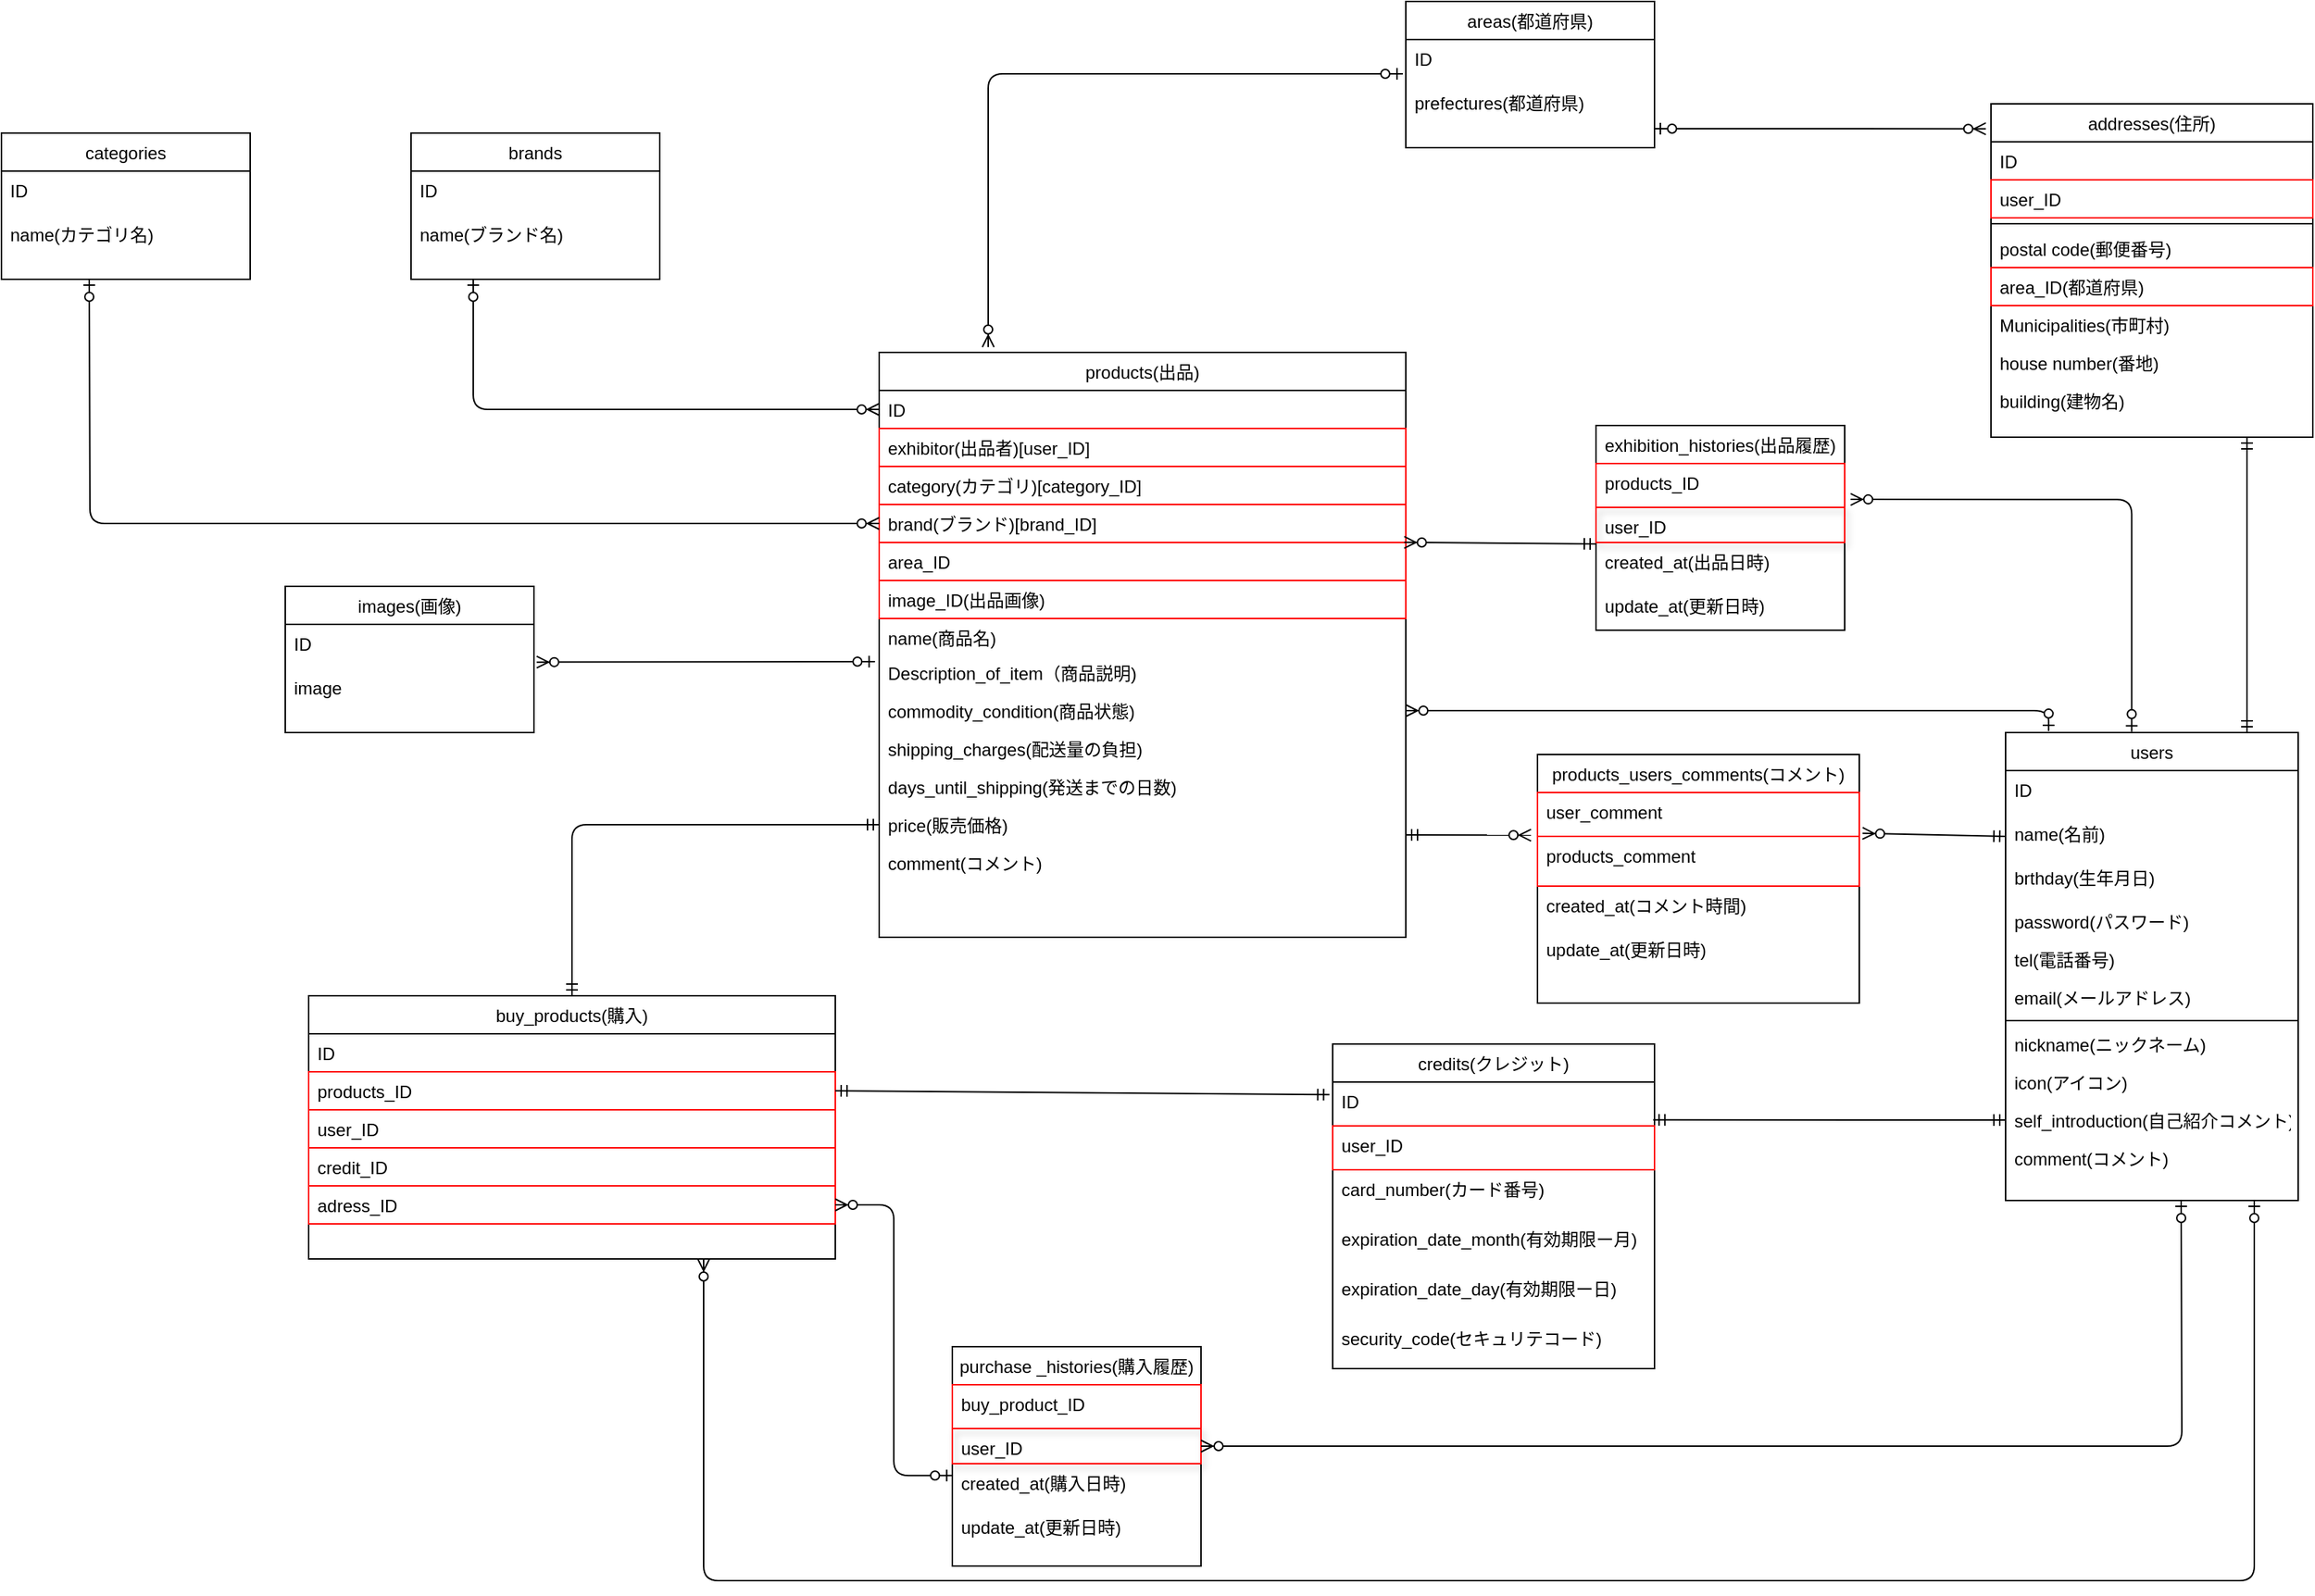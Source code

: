 <mxfile version="13.1.3">
    <diagram id="6hGFLwfOUW9BJ-s0fimq" name="Page-1">
        <mxGraphModel dx="728" dy="439" grid="1" gridSize="10" guides="1" tooltips="1" connect="1" arrows="1" fold="1" page="1" pageScale="1" pageWidth="827" pageHeight="1169" math="0" shadow="0">
            <root>
                <mxCell id="0"/>
                <mxCell id="1" parent="0"/>
                <mxCell id="234" value="products(出品)" style="swimlane;fontStyle=0;align=center;verticalAlign=top;childLayout=stackLayout;horizontal=1;startSize=26;horizontalStack=0;resizeParent=1;resizeLast=0;collapsible=1;marginBottom=0;rounded=0;shadow=0;strokeWidth=1;" parent="1" vertex="1">
                    <mxGeometry x="650" y="310" width="360" height="400" as="geometry">
                        <mxRectangle x="280" y="280" width="160" height="26" as="alternateBounds"/>
                    </mxGeometry>
                </mxCell>
                <mxCell id="235" value="ID" style="text;align=left;verticalAlign=top;spacingLeft=4;spacingRight=4;overflow=hidden;rotatable=0;points=[[0,0.5],[1,0.5]];portConstraint=eastwest;rounded=0;shadow=0;html=0;" parent="234" vertex="1">
                    <mxGeometry y="26" width="360" height="26" as="geometry"/>
                </mxCell>
                <mxCell id="239" value="exhibitor(出品者)[user_ID]" style="text;align=left;verticalAlign=top;spacingLeft=4;spacingRight=4;overflow=hidden;rotatable=0;points=[[0,0.5],[1,0.5]];portConstraint=eastwest;strokeColor=#FF0000;" parent="234" vertex="1">
                    <mxGeometry y="52" width="360" height="26" as="geometry"/>
                </mxCell>
                <mxCell id="242" value="category(カテゴリ)[category_ID]" style="text;align=left;verticalAlign=top;spacingLeft=4;spacingRight=4;overflow=hidden;rotatable=0;points=[[0,0.5],[1,0.5]];portConstraint=eastwest;rounded=0;shadow=0;html=0;strokeColor=#FF0000;" parent="234" vertex="1">
                    <mxGeometry y="78" width="360" height="26" as="geometry"/>
                </mxCell>
                <mxCell id="261" value="brand(ブランド)[brand_ID]" style="text;align=left;verticalAlign=top;spacingLeft=4;spacingRight=4;overflow=hidden;rotatable=0;points=[[0,0.5],[1,0.5]];portConstraint=eastwest;rounded=0;shadow=0;html=0;strokeColor=#FF0000;" parent="234" vertex="1">
                    <mxGeometry y="104" width="360" height="26" as="geometry"/>
                </mxCell>
                <mxCell id="268" value="area_ID" style="text;align=left;verticalAlign=top;spacingLeft=4;spacingRight=4;overflow=hidden;rotatable=0;points=[[0,0.5],[1,0.5]];portConstraint=eastwest;rounded=0;shadow=0;html=0;strokeColor=#FF0000;" parent="234" vertex="1">
                    <mxGeometry y="130" width="360" height="26" as="geometry"/>
                </mxCell>
                <mxCell id="456" value="image_ID(出品画像)" style="text;align=left;verticalAlign=top;spacingLeft=4;spacingRight=4;overflow=hidden;rotatable=0;points=[[0,0.5],[1,0.5]];portConstraint=eastwest;rounded=0;shadow=0;html=0;strokeColor=#FF0000;" vertex="1" parent="234">
                    <mxGeometry y="156" width="360" height="26" as="geometry"/>
                </mxCell>
                <mxCell id="262" value="name(商品名)" style="text;align=left;verticalAlign=top;spacingLeft=4;spacingRight=4;overflow=hidden;rotatable=0;points=[[0,0.5],[1,0.5]];portConstraint=eastwest;rounded=0;shadow=0;html=0;" parent="234" vertex="1">
                    <mxGeometry y="182" width="360" height="24" as="geometry"/>
                </mxCell>
                <mxCell id="263" value="Description_of_item（商品説明)" style="text;align=left;verticalAlign=top;spacingLeft=4;spacingRight=4;overflow=hidden;rotatable=0;points=[[0,0.5],[1,0.5]];portConstraint=eastwest;rounded=0;shadow=0;html=0;" parent="234" vertex="1">
                    <mxGeometry y="206" width="360" height="26" as="geometry"/>
                </mxCell>
                <mxCell id="264" value="commodity_condition(商品状態)" style="text;align=left;verticalAlign=top;spacingLeft=4;spacingRight=4;overflow=hidden;rotatable=0;points=[[0,0.5],[1,0.5]];portConstraint=eastwest;rounded=0;shadow=0;html=0;" parent="234" vertex="1">
                    <mxGeometry y="232" width="360" height="26" as="geometry"/>
                </mxCell>
                <mxCell id="265" value="shipping_charges(配送量の負担)" style="text;align=left;verticalAlign=top;spacingLeft=4;spacingRight=4;overflow=hidden;rotatable=0;points=[[0,0.5],[1,0.5]];portConstraint=eastwest;rounded=0;shadow=0;html=0;" parent="234" vertex="1">
                    <mxGeometry y="258" width="360" height="26" as="geometry"/>
                </mxCell>
                <mxCell id="269" value="days_until_shipping(発送までの日数)" style="text;align=left;verticalAlign=top;spacingLeft=4;spacingRight=4;overflow=hidden;rotatable=0;points=[[0,0.5],[1,0.5]];portConstraint=eastwest;rounded=0;shadow=0;html=0;" parent="234" vertex="1">
                    <mxGeometry y="284" width="360" height="26" as="geometry"/>
                </mxCell>
                <mxCell id="270" value="price(販売価格)" style="text;align=left;verticalAlign=top;spacingLeft=4;spacingRight=4;overflow=hidden;rotatable=0;points=[[0,0.5],[1,0.5]];portConstraint=eastwest;rounded=0;shadow=0;html=0;" parent="234" vertex="1">
                    <mxGeometry y="310" width="360" height="26" as="geometry"/>
                </mxCell>
                <mxCell id="441" value="comment(コメント)" style="text;align=left;verticalAlign=top;spacingLeft=4;spacingRight=4;overflow=hidden;rotatable=0;points=[[0,0.5],[1,0.5]];portConstraint=eastwest;rounded=0;shadow=0;html=0;" parent="234" vertex="1">
                    <mxGeometry y="336" width="360" height="26" as="geometry"/>
                </mxCell>
                <mxCell id="98" value="addresses(住所)" style="swimlane;fontStyle=0;align=center;verticalAlign=top;childLayout=stackLayout;horizontal=1;startSize=26;horizontalStack=0;resizeParent=1;resizeLast=0;collapsible=1;marginBottom=0;rounded=0;shadow=0;strokeWidth=1;" parent="1" vertex="1">
                    <mxGeometry x="1410" y="140" width="220" height="228" as="geometry">
                        <mxRectangle x="550" y="140" width="160" height="26" as="alternateBounds"/>
                    </mxGeometry>
                </mxCell>
                <mxCell id="193" value="ID" style="text;align=left;verticalAlign=top;spacingLeft=4;spacingRight=4;overflow=hidden;rotatable=0;points=[[0,0.5],[1,0.5]];portConstraint=eastwest;rounded=0;shadow=0;html=0;" parent="98" vertex="1">
                    <mxGeometry y="26" width="220" height="26" as="geometry"/>
                </mxCell>
                <mxCell id="129" value="user_ID" style="text;align=left;verticalAlign=top;spacingLeft=4;spacingRight=4;overflow=hidden;rotatable=0;points=[[0,0.5],[1,0.5]];portConstraint=eastwest;rounded=0;shadow=0;html=0;strokeColor=#FF0000;" parent="98" vertex="1">
                    <mxGeometry y="52" width="220" height="26" as="geometry"/>
                </mxCell>
                <mxCell id="104" value="" style="line;html=1;strokeWidth=1;align=left;verticalAlign=middle;spacingTop=-1;spacingLeft=3;spacingRight=3;rotatable=0;labelPosition=right;points=[];portConstraint=eastwest;" parent="98" vertex="1">
                    <mxGeometry y="78" width="220" height="8" as="geometry"/>
                </mxCell>
                <mxCell id="105" value="postal code(郵便番号)" style="text;align=left;verticalAlign=top;spacingLeft=4;spacingRight=4;overflow=hidden;rotatable=0;points=[[0,0.5],[1,0.5]];portConstraint=eastwest;" parent="98" vertex="1">
                    <mxGeometry y="86" width="220" height="26" as="geometry"/>
                </mxCell>
                <mxCell id="106" value="area_ID(都道府県)" style="text;align=left;verticalAlign=top;spacingLeft=4;spacingRight=4;overflow=hidden;rotatable=0;points=[[0,0.5],[1,0.5]];portConstraint=eastwest;strokeColor=#FF0000;" parent="98" vertex="1">
                    <mxGeometry y="112" width="220" height="26" as="geometry"/>
                </mxCell>
                <mxCell id="130" value="Municipalities(市町村)" style="text;align=left;verticalAlign=top;spacingLeft=4;spacingRight=4;overflow=hidden;rotatable=0;points=[[0,0.5],[1,0.5]];portConstraint=eastwest;" parent="98" vertex="1">
                    <mxGeometry y="138" width="220" height="26" as="geometry"/>
                </mxCell>
                <mxCell id="103" value="house number(番地)" style="text;align=left;verticalAlign=top;spacingLeft=4;spacingRight=4;overflow=hidden;rotatable=0;points=[[0,0.5],[1,0.5]];portConstraint=eastwest;rounded=0;shadow=0;html=0;" parent="98" vertex="1">
                    <mxGeometry y="164" width="220" height="26" as="geometry"/>
                </mxCell>
                <mxCell id="132" value="building(建物名)" style="text;align=left;verticalAlign=top;spacingLeft=4;spacingRight=4;overflow=hidden;rotatable=0;points=[[0,0.5],[1,0.5]];portConstraint=eastwest;rounded=0;shadow=0;html=0;" parent="98" vertex="1">
                    <mxGeometry y="190" width="220" height="26" as="geometry"/>
                </mxCell>
                <mxCell id="111" value="users" style="swimlane;fontStyle=0;align=center;verticalAlign=top;childLayout=stackLayout;horizontal=1;startSize=26;horizontalStack=0;resizeParent=1;resizeLast=0;collapsible=1;marginBottom=0;rounded=0;shadow=0;strokeWidth=1;" parent="1" vertex="1">
                    <mxGeometry x="1420" y="570" width="200" height="320" as="geometry">
                        <mxRectangle x="340" y="380" width="170" height="26" as="alternateBounds"/>
                    </mxGeometry>
                </mxCell>
                <mxCell id="128" value="ID" style="text;align=left;verticalAlign=top;spacingLeft=4;spacingRight=4;overflow=hidden;rotatable=0;points=[[0,0.5],[1,0.5]];portConstraint=eastwest;" parent="111" vertex="1">
                    <mxGeometry y="26" width="200" height="30" as="geometry"/>
                </mxCell>
                <mxCell id="123" value="name(名前)" style="text;align=left;verticalAlign=top;spacingLeft=4;spacingRight=4;overflow=hidden;rotatable=0;points=[[0,0.5],[1,0.5]];portConstraint=eastwest;" parent="111" vertex="1">
                    <mxGeometry y="56" width="200" height="30" as="geometry"/>
                </mxCell>
                <mxCell id="124" value="brthday(生年月日)" style="text;align=left;verticalAlign=top;spacingLeft=4;spacingRight=4;overflow=hidden;rotatable=0;points=[[0,0.5],[1,0.5]];portConstraint=eastwest;" parent="111" vertex="1">
                    <mxGeometry y="86" width="200" height="30" as="geometry"/>
                </mxCell>
                <mxCell id="122" value="password(パスワード)" style="text;align=left;verticalAlign=top;spacingLeft=4;spacingRight=4;overflow=hidden;rotatable=0;points=[[0,0.5],[1,0.5]];portConstraint=eastwest;" parent="111" vertex="1">
                    <mxGeometry y="116" width="200" height="26" as="geometry"/>
                </mxCell>
                <mxCell id="197" value="tel(電話番号)" style="text;align=left;verticalAlign=top;spacingLeft=4;spacingRight=4;overflow=hidden;rotatable=0;points=[[0,0.5],[1,0.5]];portConstraint=eastwest;" parent="111" vertex="1">
                    <mxGeometry y="142" width="200" height="26" as="geometry"/>
                </mxCell>
                <mxCell id="198" value="email(メールアドレス)" style="text;align=left;verticalAlign=top;spacingLeft=4;spacingRight=4;overflow=hidden;rotatable=0;points=[[0,0.5],[1,0.5]];portConstraint=eastwest;" parent="111" vertex="1">
                    <mxGeometry y="168" width="200" height="26" as="geometry"/>
                </mxCell>
                <mxCell id="113" value="" style="line;html=1;strokeWidth=1;align=left;verticalAlign=middle;spacingTop=-1;spacingLeft=3;spacingRight=3;rotatable=0;labelPosition=right;points=[];portConstraint=eastwest;" parent="111" vertex="1">
                    <mxGeometry y="194" width="200" height="6" as="geometry"/>
                </mxCell>
                <mxCell id="112" value="nickname(ニックネーム)" style="text;align=left;verticalAlign=top;spacingLeft=4;spacingRight=4;overflow=hidden;rotatable=0;points=[[0,0.5],[1,0.5]];portConstraint=eastwest;" parent="111" vertex="1">
                    <mxGeometry y="200" width="200" height="26" as="geometry"/>
                </mxCell>
                <mxCell id="195" value="icon(アイコン)" style="text;align=left;verticalAlign=top;spacingLeft=4;spacingRight=4;overflow=hidden;rotatable=0;points=[[0,0.5],[1,0.5]];portConstraint=eastwest;" parent="111" vertex="1">
                    <mxGeometry y="226" width="200" height="26" as="geometry"/>
                </mxCell>
                <mxCell id="214" value="self_introduction(自己紹介コメント)" style="text;align=left;verticalAlign=top;spacingLeft=4;spacingRight=4;overflow=hidden;rotatable=0;points=[[0,0.5],[1,0.5]];portConstraint=eastwest;" parent="111" vertex="1">
                    <mxGeometry y="252" width="200" height="26" as="geometry"/>
                </mxCell>
                <mxCell id="442" value="comment(コメント)" style="text;align=left;verticalAlign=top;spacingLeft=4;spacingRight=4;overflow=hidden;rotatable=0;points=[[0,0.5],[1,0.5]];portConstraint=eastwest;" parent="111" vertex="1">
                    <mxGeometry y="278" width="200" height="26" as="geometry"/>
                </mxCell>
                <mxCell id="300" value="products_users_comments(コメント)" style="swimlane;fontStyle=0;align=center;verticalAlign=top;childLayout=stackLayout;horizontal=1;startSize=26;horizontalStack=0;resizeParent=1;resizeLast=0;collapsible=1;marginBottom=0;rounded=0;shadow=0;strokeWidth=1;" parent="1" vertex="1">
                    <mxGeometry x="1100" y="585" width="220" height="170" as="geometry">
                        <mxRectangle x="340" y="380" width="170" height="26" as="alternateBounds"/>
                    </mxGeometry>
                </mxCell>
                <mxCell id="303" value="user_comment" style="text;align=left;verticalAlign=top;spacingLeft=4;spacingRight=4;overflow=hidden;rotatable=0;points=[[0,0.5],[1,0.5]];portConstraint=eastwest;strokeColor=#FF0000;" parent="300" vertex="1">
                    <mxGeometry y="26" width="220" height="30" as="geometry"/>
                </mxCell>
                <mxCell id="302" value="products_comment" style="text;align=left;verticalAlign=top;spacingLeft=4;spacingRight=4;overflow=hidden;rotatable=0;points=[[0,0.5],[1,0.5]];portConstraint=eastwest;strokeColor=#FF0000;" parent="300" vertex="1">
                    <mxGeometry y="56" width="220" height="34" as="geometry"/>
                </mxCell>
                <mxCell id="447" value="created_at(コメント時間)" style="text;align=left;verticalAlign=top;spacingLeft=4;spacingRight=4;overflow=hidden;rotatable=0;points=[[0,0.5],[1,0.5]];portConstraint=eastwest;" parent="300" vertex="1">
                    <mxGeometry y="90" width="220" height="30" as="geometry"/>
                </mxCell>
                <mxCell id="448" value="update_at(更新日時)" style="text;align=left;verticalAlign=top;spacingLeft=4;spacingRight=4;overflow=hidden;rotatable=0;points=[[0,0.5],[1,0.5]];portConstraint=eastwest;" parent="300" vertex="1">
                    <mxGeometry y="120" width="220" height="30" as="geometry"/>
                </mxCell>
                <mxCell id="329" value="" style="fontSize=12;html=1;endArrow=ERzeroToMany;startArrow=ERmandOne;exitX=0;exitY=0.5;exitDx=0;exitDy=0;entryX=1.01;entryY=-0.061;entryDx=0;entryDy=0;entryPerimeter=0;" parent="1" source="123" target="302" edge="1">
                    <mxGeometry width="100" height="100" relative="1" as="geometry">
                        <mxPoint x="1290" y="730" as="sourcePoint"/>
                        <mxPoint x="1300" y="750" as="targetPoint"/>
                    </mxGeometry>
                </mxCell>
                <mxCell id="332" value="" style="fontSize=12;html=1;endArrow=ERmandOne;startArrow=ERmandOne;entryX=0.5;entryY=0;entryDx=0;entryDy=0;exitX=0.5;exitY=1;exitDx=0;exitDy=0;" parent="1" edge="1">
                    <mxGeometry width="100" height="100" relative="1" as="geometry">
                        <mxPoint x="1585" y="368" as="sourcePoint"/>
                        <mxPoint x="1585" y="570" as="targetPoint"/>
                    </mxGeometry>
                </mxCell>
                <mxCell id="333" value="credits(クレジット)" style="swimlane;fontStyle=0;align=center;verticalAlign=top;childLayout=stackLayout;horizontal=1;startSize=26;horizontalStack=0;resizeParent=1;resizeLast=0;collapsible=1;marginBottom=0;rounded=0;shadow=0;strokeWidth=1;" parent="1" vertex="1">
                    <mxGeometry x="960" y="783" width="220" height="222" as="geometry">
                        <mxRectangle x="340" y="380" width="170" height="26" as="alternateBounds"/>
                    </mxGeometry>
                </mxCell>
                <mxCell id="334" value="ID" style="text;align=left;verticalAlign=top;spacingLeft=4;spacingRight=4;overflow=hidden;rotatable=0;points=[[0,0.5],[1,0.5]];portConstraint=eastwest;" parent="333" vertex="1">
                    <mxGeometry y="26" width="220" height="30" as="geometry"/>
                </mxCell>
                <mxCell id="336" value="user_ID" style="text;align=left;verticalAlign=top;spacingLeft=4;spacingRight=4;overflow=hidden;rotatable=0;points=[[0,0.5],[1,0.5]];portConstraint=eastwest;strokeColor=#FF0000;" parent="333" vertex="1">
                    <mxGeometry y="56" width="220" height="30" as="geometry"/>
                </mxCell>
                <mxCell id="335" value="card_number(カード番号)" style="text;align=left;verticalAlign=top;spacingLeft=4;spacingRight=4;overflow=hidden;rotatable=0;points=[[0,0.5],[1,0.5]];portConstraint=eastwest;" parent="333" vertex="1">
                    <mxGeometry y="86" width="220" height="34" as="geometry"/>
                </mxCell>
                <mxCell id="341" value="expiration_date_month(有効期限ー月)" style="text;align=left;verticalAlign=top;spacingLeft=4;spacingRight=4;overflow=hidden;rotatable=0;points=[[0,0.5],[1,0.5]];portConstraint=eastwest;" parent="333" vertex="1">
                    <mxGeometry y="120" width="220" height="34" as="geometry"/>
                </mxCell>
                <mxCell id="342" value="expiration_date_day(有効期限ー日)" style="text;align=left;verticalAlign=top;spacingLeft=4;spacingRight=4;overflow=hidden;rotatable=0;points=[[0,0.5],[1,0.5]];portConstraint=eastwest;" parent="333" vertex="1">
                    <mxGeometry y="154" width="220" height="34" as="geometry"/>
                </mxCell>
                <mxCell id="343" value="security_code(セキュリテコード)" style="text;align=left;verticalAlign=top;spacingLeft=4;spacingRight=4;overflow=hidden;rotatable=0;points=[[0,0.5],[1,0.5]];portConstraint=eastwest;" parent="333" vertex="1">
                    <mxGeometry y="188" width="220" height="34" as="geometry"/>
                </mxCell>
                <mxCell id="345" value="" style="fontSize=12;html=1;endArrow=ERmandOne;startArrow=ERmandOne;exitX=0.996;exitY=-0.137;exitDx=0;exitDy=0;exitPerimeter=0;entryX=0;entryY=0.5;entryDx=0;entryDy=0;" parent="1" source="336" target="214" edge="1">
                    <mxGeometry width="100" height="100" relative="1" as="geometry">
                        <mxPoint x="1200" y="860" as="sourcePoint"/>
                        <mxPoint x="1370" y="880" as="targetPoint"/>
                    </mxGeometry>
                </mxCell>
                <mxCell id="354" value="brands" style="swimlane;fontStyle=0;align=center;verticalAlign=top;childLayout=stackLayout;horizontal=1;startSize=26;horizontalStack=0;resizeParent=1;resizeLast=0;collapsible=1;marginBottom=0;rounded=0;shadow=0;strokeWidth=1;" parent="1" vertex="1">
                    <mxGeometry x="330" y="160" width="170" height="100" as="geometry">
                        <mxRectangle x="340" y="380" width="170" height="26" as="alternateBounds"/>
                    </mxGeometry>
                </mxCell>
                <mxCell id="355" value="ID" style="text;align=left;verticalAlign=top;spacingLeft=4;spacingRight=4;overflow=hidden;rotatable=0;points=[[0,0.5],[1,0.5]];portConstraint=eastwest;" parent="354" vertex="1">
                    <mxGeometry y="26" width="170" height="30" as="geometry"/>
                </mxCell>
                <mxCell id="359" value="name(ブランド名)" style="text;align=left;verticalAlign=top;spacingLeft=4;spacingRight=4;overflow=hidden;rotatable=0;points=[[0,0.5],[1,0.5]];portConstraint=eastwest;" parent="354" vertex="1">
                    <mxGeometry y="56" width="170" height="30" as="geometry"/>
                </mxCell>
                <mxCell id="361" value="categories" style="swimlane;fontStyle=0;align=center;verticalAlign=top;childLayout=stackLayout;horizontal=1;startSize=26;horizontalStack=0;resizeParent=1;resizeLast=0;collapsible=1;marginBottom=0;rounded=0;shadow=0;strokeWidth=1;" parent="1" vertex="1">
                    <mxGeometry x="50" y="160" width="170" height="100" as="geometry">
                        <mxRectangle x="340" y="380" width="170" height="26" as="alternateBounds"/>
                    </mxGeometry>
                </mxCell>
                <mxCell id="362" value="ID" style="text;align=left;verticalAlign=top;spacingLeft=4;spacingRight=4;overflow=hidden;rotatable=0;points=[[0,0.5],[1,0.5]];portConstraint=eastwest;" parent="361" vertex="1">
                    <mxGeometry y="26" width="170" height="30" as="geometry"/>
                </mxCell>
                <mxCell id="364" value="name(カテゴリ名)" style="text;align=left;verticalAlign=top;spacingLeft=4;spacingRight=4;overflow=hidden;rotatable=0;points=[[0,0.5],[1,0.5]];portConstraint=eastwest;" parent="361" vertex="1">
                    <mxGeometry y="56" width="170" height="30" as="geometry"/>
                </mxCell>
                <mxCell id="366" value="areas(都道府県)" style="swimlane;fontStyle=0;align=center;verticalAlign=top;childLayout=stackLayout;horizontal=1;startSize=26;horizontalStack=0;resizeParent=1;resizeLast=0;collapsible=1;marginBottom=0;rounded=0;shadow=0;strokeWidth=1;" parent="1" vertex="1">
                    <mxGeometry x="1010" y="70" width="170" height="100" as="geometry">
                        <mxRectangle x="340" y="380" width="170" height="26" as="alternateBounds"/>
                    </mxGeometry>
                </mxCell>
                <mxCell id="367" value="ID" style="text;align=left;verticalAlign=top;spacingLeft=4;spacingRight=4;overflow=hidden;rotatable=0;points=[[0,0.5],[1,0.5]];portConstraint=eastwest;" parent="366" vertex="1">
                    <mxGeometry y="26" width="170" height="30" as="geometry"/>
                </mxCell>
                <mxCell id="435" value="prefectures(都道府県) " style="text;align=left;verticalAlign=top;spacingLeft=4;spacingRight=4;overflow=hidden;rotatable=0;points=[[0,0.5],[1,0.5]];portConstraint=eastwest;strokeColor=none;" parent="366" vertex="1">
                    <mxGeometry y="56" width="170" height="26" as="geometry"/>
                </mxCell>
                <mxCell id="398" value="" style="edgeStyle=orthogonalEdgeStyle;fontSize=12;html=1;endArrow=ERzeroToMany;startArrow=ERzeroToOne;entryX=0;entryY=0.5;entryDx=0;entryDy=0;" parent="1" target="261" edge="1">
                    <mxGeometry width="100" height="100" relative="1" as="geometry">
                        <mxPoint x="110" y="260" as="sourcePoint"/>
                        <mxPoint x="610" y="380" as="targetPoint"/>
                    </mxGeometry>
                </mxCell>
                <mxCell id="399" value="" style="edgeStyle=orthogonalEdgeStyle;fontSize=12;html=1;endArrow=ERzeroToMany;startArrow=ERzeroToOne;exitX=0.25;exitY=1;exitDx=0;exitDy=0;entryX=0;entryY=0.5;entryDx=0;entryDy=0;" parent="1" source="354" target="235" edge="1">
                    <mxGeometry width="100" height="100" relative="1" as="geometry">
                        <mxPoint x="340" y="360" as="sourcePoint"/>
                        <mxPoint x="570" y="380" as="targetPoint"/>
                    </mxGeometry>
                </mxCell>
                <mxCell id="381" value="buy_products(購入)" style="swimlane;fontStyle=0;align=center;verticalAlign=top;childLayout=stackLayout;horizontal=1;startSize=26;horizontalStack=0;resizeParent=1;resizeLast=0;collapsible=1;marginBottom=0;rounded=0;shadow=0;strokeWidth=1;" parent="1" vertex="1">
                    <mxGeometry x="260" y="750" width="360" height="180" as="geometry">
                        <mxRectangle x="280" y="280" width="160" height="26" as="alternateBounds"/>
                    </mxGeometry>
                </mxCell>
                <mxCell id="382" value="ID" style="text;align=left;verticalAlign=top;spacingLeft=4;spacingRight=4;overflow=hidden;rotatable=0;points=[[0,0.5],[1,0.5]];portConstraint=eastwest;rounded=0;shadow=0;html=0;" parent="381" vertex="1">
                    <mxGeometry y="26" width="360" height="26" as="geometry"/>
                </mxCell>
                <mxCell id="393" value="products_ID" style="text;align=left;verticalAlign=top;spacingLeft=4;spacingRight=4;overflow=hidden;rotatable=0;points=[[0,0.5],[1,0.5]];portConstraint=eastwest;rounded=0;shadow=0;html=0;strokeColor=#FF0000;" parent="381" vertex="1">
                    <mxGeometry y="52" width="360" height="26" as="geometry"/>
                </mxCell>
                <mxCell id="383" value="user_ID" style="text;align=left;verticalAlign=top;spacingLeft=4;spacingRight=4;overflow=hidden;rotatable=0;points=[[0,0.5],[1,0.5]];portConstraint=eastwest;strokeColor=#FF0000;" parent="381" vertex="1">
                    <mxGeometry y="78" width="360" height="26" as="geometry"/>
                </mxCell>
                <mxCell id="392" value="credit_ID" style="text;align=left;verticalAlign=top;spacingLeft=4;spacingRight=4;overflow=hidden;rotatable=0;points=[[0,0.5],[1,0.5]];portConstraint=eastwest;rounded=0;shadow=0;html=0;strokeColor=#FF0000;" parent="381" vertex="1">
                    <mxGeometry y="104" width="360" height="26" as="geometry"/>
                </mxCell>
                <mxCell id="384" value="adress_ID" style="text;align=left;verticalAlign=top;spacingLeft=4;spacingRight=4;overflow=hidden;rotatable=0;points=[[0,0.5],[1,0.5]];portConstraint=eastwest;rounded=0;shadow=0;html=0;strokeColor=#FF0000;" parent="381" vertex="1">
                    <mxGeometry y="130" width="360" height="26" as="geometry"/>
                </mxCell>
                <mxCell id="402" value="" style="edgeStyle=orthogonalEdgeStyle;fontSize=12;html=1;endArrow=ERmandOne;startArrow=ERmandOne;exitX=0.5;exitY=0;exitDx=0;exitDy=0;entryX=0;entryY=0.5;entryDx=0;entryDy=0;" parent="1" source="381" target="270" edge="1">
                    <mxGeometry width="100" height="100" relative="1" as="geometry">
                        <mxPoint x="790" y="680" as="sourcePoint"/>
                        <mxPoint x="500" y="540" as="targetPoint"/>
                    </mxGeometry>
                </mxCell>
                <mxCell id="404" value="" style="edgeStyle=orthogonalEdgeStyle;fontSize=12;html=1;endArrow=ERzeroToMany;startArrow=ERzeroToOne;entryX=0.207;entryY=-0.009;entryDx=0;entryDy=0;entryPerimeter=0;exitX=-0.012;exitY=0.783;exitDx=0;exitDy=0;exitPerimeter=0;" parent="1" source="367" target="234" edge="1">
                    <mxGeometry width="100" height="100" relative="1" as="geometry">
                        <mxPoint x="820" y="141" as="sourcePoint"/>
                        <mxPoint x="730" y="230" as="targetPoint"/>
                    </mxGeometry>
                </mxCell>
                <mxCell id="429" value="exhibition_histories(出品履歴)" style="swimlane;fontStyle=0;align=center;verticalAlign=top;childLayout=stackLayout;horizontal=1;startSize=26;horizontalStack=0;resizeParent=1;resizeLast=0;collapsible=1;marginBottom=0;rounded=0;shadow=0;strokeWidth=1;" parent="1" vertex="1">
                    <mxGeometry x="1140" y="360" width="170" height="140" as="geometry">
                        <mxRectangle x="340" y="380" width="170" height="26" as="alternateBounds"/>
                    </mxGeometry>
                </mxCell>
                <mxCell id="430" value="products_ID" style="text;align=left;verticalAlign=top;spacingLeft=4;spacingRight=4;overflow=hidden;rotatable=0;points=[[0,0.5],[1,0.5]];portConstraint=eastwest;strokeColor=#FF0000;" parent="429" vertex="1">
                    <mxGeometry y="26" width="170" height="30" as="geometry"/>
                </mxCell>
                <mxCell id="431" value="user_ID" style="text;align=left;verticalAlign=top;spacingLeft=4;spacingRight=4;overflow=hidden;rotatable=0;points=[[0,0.5],[1,0.5]];portConstraint=eastwest;shadow=1;strokeColor=#FF0000;" parent="429" vertex="1">
                    <mxGeometry y="56" width="170" height="24" as="geometry"/>
                </mxCell>
                <mxCell id="432" value="created_at(出品日時)" style="text;align=left;verticalAlign=top;spacingLeft=4;spacingRight=4;overflow=hidden;rotatable=0;points=[[0,0.5],[1,0.5]];portConstraint=eastwest;" parent="429" vertex="1">
                    <mxGeometry y="80" width="170" height="30" as="geometry"/>
                </mxCell>
                <mxCell id="445" value="update_at(更新日時)" style="text;align=left;verticalAlign=top;spacingLeft=4;spacingRight=4;overflow=hidden;rotatable=0;points=[[0,0.5],[1,0.5]];portConstraint=eastwest;" parent="429" vertex="1">
                    <mxGeometry y="110" width="170" height="30" as="geometry"/>
                </mxCell>
                <mxCell id="449" value="images(画像)" style="swimlane;fontStyle=0;align=center;verticalAlign=top;childLayout=stackLayout;horizontal=1;startSize=26;horizontalStack=0;resizeParent=1;resizeLast=0;collapsible=1;marginBottom=0;rounded=0;shadow=0;strokeWidth=1;" parent="1" vertex="1">
                    <mxGeometry x="244" y="470" width="170" height="100" as="geometry">
                        <mxRectangle x="340" y="380" width="170" height="26" as="alternateBounds"/>
                    </mxGeometry>
                </mxCell>
                <mxCell id="450" value="ID" style="text;align=left;verticalAlign=top;spacingLeft=4;spacingRight=4;overflow=hidden;rotatable=0;points=[[0,0.5],[1,0.5]];portConstraint=eastwest;" parent="449" vertex="1">
                    <mxGeometry y="26" width="170" height="30" as="geometry"/>
                </mxCell>
                <mxCell id="451" value="image" style="text;align=left;verticalAlign=top;spacingLeft=4;spacingRight=4;overflow=hidden;rotatable=0;points=[[0,0.5],[1,0.5]];portConstraint=eastwest;strokeColor=none;" parent="449" vertex="1">
                    <mxGeometry y="56" width="170" height="26" as="geometry"/>
                </mxCell>
                <mxCell id="405" value="purchase _histories(購入履歴)" style="swimlane;fontStyle=0;align=center;verticalAlign=top;childLayout=stackLayout;horizontal=1;startSize=26;horizontalStack=0;resizeParent=1;resizeLast=0;collapsible=1;marginBottom=0;rounded=0;shadow=0;strokeWidth=1;" parent="1" vertex="1">
                    <mxGeometry x="700" y="990" width="170" height="150" as="geometry">
                        <mxRectangle x="340" y="380" width="170" height="26" as="alternateBounds"/>
                    </mxGeometry>
                </mxCell>
                <mxCell id="407" value="buy_product_ID" style="text;align=left;verticalAlign=top;spacingLeft=4;spacingRight=4;overflow=hidden;rotatable=0;points=[[0,0.5],[1,0.5]];portConstraint=eastwest;strokeColor=#FF0000;" parent="405" vertex="1">
                    <mxGeometry y="26" width="170" height="30" as="geometry"/>
                </mxCell>
                <mxCell id="408" value="user_ID" style="text;align=left;verticalAlign=top;spacingLeft=4;spacingRight=4;overflow=hidden;rotatable=0;points=[[0,0.5],[1,0.5]];portConstraint=eastwest;shadow=1;strokeColor=#FF0000;" parent="405" vertex="1">
                    <mxGeometry y="56" width="170" height="24" as="geometry"/>
                </mxCell>
                <mxCell id="409" value="created_at(購入日時)" style="text;align=left;verticalAlign=top;spacingLeft=4;spacingRight=4;overflow=hidden;rotatable=0;points=[[0,0.5],[1,0.5]];portConstraint=eastwest;" parent="405" vertex="1">
                    <mxGeometry y="80" width="170" height="30" as="geometry"/>
                </mxCell>
                <mxCell id="446" value="update_at(更新日時)" style="text;align=left;verticalAlign=top;spacingLeft=4;spacingRight=4;overflow=hidden;rotatable=0;points=[[0,0.5],[1,0.5]];portConstraint=eastwest;" parent="405" vertex="1">
                    <mxGeometry y="110" width="170" height="30" as="geometry"/>
                </mxCell>
                <mxCell id="410" value="" style="edgeStyle=orthogonalEdgeStyle;fontSize=12;html=1;endArrow=ERzeroToMany;startArrow=ERzeroToOne;exitX=0.001;exitY=0.27;exitDx=0;exitDy=0;exitPerimeter=0;" parent="1" source="409" target="384" edge="1">
                    <mxGeometry width="100" height="100" relative="1" as="geometry">
                        <mxPoint x="480" y="960" as="sourcePoint"/>
                        <mxPoint x="390" y="970" as="targetPoint"/>
                    </mxGeometry>
                </mxCell>
                <mxCell id="425" value="" style="edgeStyle=orthogonalEdgeStyle;fontSize=12;html=1;endArrow=ERzeroToMany;startArrow=ERzeroToOne;entryX=1;entryY=0.5;entryDx=0;entryDy=0;" parent="1" target="408" edge="1">
                    <mxGeometry width="100" height="100" relative="1" as="geometry">
                        <mxPoint x="1540" y="890" as="sourcePoint"/>
                        <mxPoint x="1230" y="1100" as="targetPoint"/>
                    </mxGeometry>
                </mxCell>
                <mxCell id="426" value="" style="fontSize=12;html=1;endArrow=ERmandOne;startArrow=ERmandOne;exitX=1;exitY=0.5;exitDx=0;exitDy=0;entryX=-0.01;entryY=0.289;entryDx=0;entryDy=0;entryPerimeter=0;" parent="1" source="393" target="334" edge="1">
                    <mxGeometry width="100" height="100" relative="1" as="geometry">
                        <mxPoint x="720" y="890" as="sourcePoint"/>
                        <mxPoint x="820" y="790" as="targetPoint"/>
                    </mxGeometry>
                </mxCell>
                <mxCell id="428" value="" style="fontSize=12;html=1;endArrow=ERzeroToMany;startArrow=ERmandOne;entryX=-0.02;entryY=0.972;entryDx=0;entryDy=0;entryPerimeter=0;" parent="1" target="303" edge="1">
                    <mxGeometry width="100" height="100" relative="1" as="geometry">
                        <mxPoint x="1010" y="640" as="sourcePoint"/>
                        <mxPoint x="1130" y="750" as="targetPoint"/>
                    </mxGeometry>
                </mxCell>
                <mxCell id="433" value="" style="edgeStyle=orthogonalEdgeStyle;fontSize=12;html=1;endArrow=ERzeroToMany;startArrow=ERzeroToOne;exitX=0.431;exitY=-0.002;exitDx=0;exitDy=0;exitPerimeter=0;entryX=1.024;entryY=-0.227;entryDx=0;entryDy=0;entryPerimeter=0;" parent="1" source="111" target="431" edge="1">
                    <mxGeometry width="100" height="100" relative="1" as="geometry">
                        <mxPoint x="1510" y="520" as="sourcePoint"/>
                        <mxPoint x="1210" y="410" as="targetPoint"/>
                    </mxGeometry>
                </mxCell>
                <mxCell id="434" value="" style="fontSize=12;html=1;endArrow=ERzeroToMany;startArrow=ERmandOne;exitX=0;exitY=0.5;exitDx=0;exitDy=0;entryX=0.997;entryY=-0.004;entryDx=0;entryDy=0;entryPerimeter=0;" parent="1" edge="1">
                    <mxGeometry width="100" height="100" relative="1" as="geometry">
                        <mxPoint x="1140" y="441" as="sourcePoint"/>
                        <mxPoint x="1008.92" y="439.896" as="targetPoint"/>
                    </mxGeometry>
                </mxCell>
                <mxCell id="436" value="" style="fontSize=12;html=1;endArrow=ERzeroToMany;startArrow=ERzeroToOne;entryX=-0.016;entryY=0.075;entryDx=0;entryDy=0;entryPerimeter=0;" parent="1" target="98" edge="1">
                    <mxGeometry width="100" height="100" relative="1" as="geometry">
                        <mxPoint x="1180" y="157" as="sourcePoint"/>
                        <mxPoint x="1200" y="150" as="targetPoint"/>
                    </mxGeometry>
                </mxCell>
                <mxCell id="437" value="" style="edgeStyle=orthogonalEdgeStyle;fontSize=12;html=1;endArrow=ERzeroToMany;startArrow=ERzeroToOne;entryX=1;entryY=0.5;entryDx=0;entryDy=0;exitX=0.147;exitY=-0.003;exitDx=0;exitDy=0;exitPerimeter=0;" parent="1" source="111" target="264" edge="1">
                    <mxGeometry width="100" height="100" relative="1" as="geometry">
                        <mxPoint x="1450" y="560" as="sourcePoint"/>
                        <mxPoint x="1150" y="517" as="targetPoint"/>
                    </mxGeometry>
                </mxCell>
                <mxCell id="439" value="" style="edgeStyle=orthogonalEdgeStyle;fontSize=12;html=1;endArrow=ERzeroToMany;startArrow=ERzeroToOne;entryX=0.75;entryY=1;entryDx=0;entryDy=0;" parent="1" target="381" edge="1">
                    <mxGeometry width="100" height="100" relative="1" as="geometry">
                        <mxPoint x="1590" y="890" as="sourcePoint"/>
                        <mxPoint x="530" y="1040" as="targetPoint"/>
                        <Array as="points">
                            <mxPoint x="1590" y="1150"/>
                            <mxPoint x="530" y="1150"/>
                        </Array>
                    </mxGeometry>
                </mxCell>
                <mxCell id="455" value="" style="fontSize=12;html=1;endArrow=ERzeroToMany;startArrow=ERzeroToOne;entryX=1.011;entryY=0.861;entryDx=0;entryDy=0;entryPerimeter=0;exitX=-0.008;exitY=0.212;exitDx=0;exitDy=0;exitPerimeter=0;" edge="1" parent="1" source="263" target="450">
                    <mxGeometry width="100" height="100" relative="1" as="geometry">
                        <mxPoint x="640" y="522" as="sourcePoint"/>
                        <mxPoint x="530" y="490" as="targetPoint"/>
                    </mxGeometry>
                </mxCell>
            </root>
        </mxGraphModel>
    </diagram>
</mxfile>